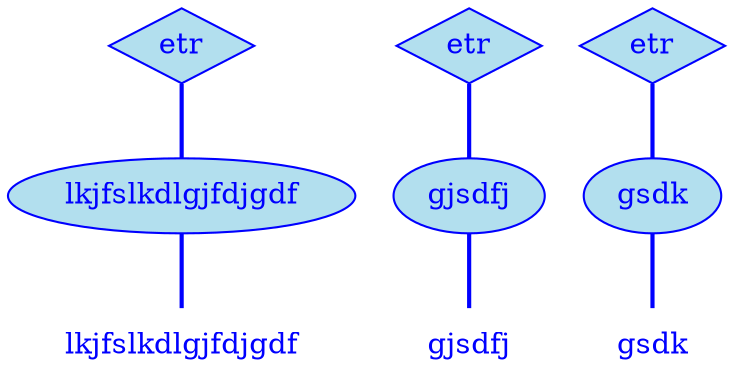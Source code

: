 digraph g {
	graph [bb="0,0,334,180"];
	node [label="\N"];
	graph [_draw_="c 5 -white C 5 -white P 4 0 0 0 180 334 180 334 0 ",
		xdotversion="1.2"];
	"mc1s1_t1#token84" [label=lkjfslkdlgjfdjgdf, shape=plaintext, fillcolor=lightblue2, fontcolor=blue, pos="81,18", width="1.61", height="0.50", _ldraw_="F 14.000000 11 -Times-Roman c 4 -blue T 81 13 0 101 17 -lkjfslkdlgjfdjgdf "];
	"mc1s1_W1#wordmc1s1_t1#token" [label=lkjfslkdlgjfdjgdf, shape=ellipse, fillcolor=lightblue2, fontcolor=blue, pos="81,90", width="2.25", height="0.50", color=blue, style=filled, _draw_="S 6 -filled c 4 -blue C 10 -lightblue2 E 81 90 81 18 ", _ldraw_="F 14.000000 11 -Times-Roman c 4 -blue T 81 85 0 101 17 -lkjfslkdlgjfdjgdf "];
	"mc1s1_P11#pos" [label=etr, shape=diamond, fillcolor=lightblue2, fontcolor=blue, pos="81,162", width="0.75", height="0.50", color=blue, style=filled, _draw_="S 6 -filled c 4 -blue C 10 -lightblue2 P 4 81 180 54 162 81 144 108 162 ", _ldraw_="F 14.000000 11 -Times-Roman c 4 -blue T 81 157 0 20 3 -etr "];
	"mc1s1_t3#token87" [label=gjsdfj, shape=plaintext, fillcolor=lightblue2, fontcolor=blue, pos="215,18", width="0.75", height="0.50", _ldraw_="F 14.000000 11 -Times-Roman c 4 -blue T 215 13 0 35 6 -gjsdfj "];
	"mc1s1_W2#wordmc1s1_t3#token" [label=gjsdfj, shape=ellipse, fillcolor=lightblue2, fontcolor=blue, pos="215,90", width="0.97", height="0.50", color=blue, style=filled, _draw_="S 6 -filled c 4 -blue C 10 -lightblue2 E 215 90 35 18 ", _ldraw_="F 14.000000 11 -Times-Roman c 4 -blue T 215 85 0 35 6 -gjsdfj "];
	"mc1s1_P36#pos" [label=etr, shape=diamond, fillcolor=lightblue2, fontcolor=blue, pos="215,162", width="0.75", height="0.50", color=blue, style=filled, _draw_="S 6 -filled c 4 -blue C 10 -lightblue2 P 4 215 180 188 162 215 144 242 162 ", _ldraw_="F 14.000000 11 -Times-Roman c 4 -blue T 215 157 0 20 3 -etr "];
	"mc1s1_t5#token78" [label=gsdk, shape=plaintext, fillcolor=lightblue2, fontcolor=blue, pos="301,18", width="0.75", height="0.50", _ldraw_="F 14.000000 11 -Times-Roman c 4 -blue T 301 13 0 32 4 -gsdk "];
	"mc1s1_W3#wordmc1s1_t5#token" [label=gsdk, shape=ellipse, fillcolor=lightblue2, fontcolor=blue, pos="301,90", width="0.92", height="0.50", color=blue, style=filled, _draw_="S 6 -filled c 4 -blue C 10 -lightblue2 E 301 90 33 18 ", _ldraw_="F 14.000000 11 -Times-Roman c 4 -blue T 301 85 0 32 4 -gsdk "];
	"mc1s1_P61#pos" [label=etr, shape=diamond, fillcolor=lightblue2, fontcolor=blue, pos="301,162", width="0.75", height="0.50", color=blue, style=filled, _draw_="S 6 -filled c 4 -blue C 10 -lightblue2 P 4 301 180 274 162 301 144 328 162 ", _ldraw_="F 14.000000 11 -Times-Roman c 4 -blue T 301 157 0 20 3 -etr "];
	"mc1s1_W1#wordmc1s1_t1#token" -> "mc1s1_t1#token84" [arrowhead=none, color=blue, fontcolor=blue, style=bold, minlen=1, pos="81,72 81,61 81,47 81,36", _draw_="S 4 -bold c 4 -blue B 4 81 72 81 61 81 47 81 36 "];
	"mc1s1_P11#pos" -> "mc1s1_W1#wordmc1s1_t1#token" [arrowhead=none, color=blue, fontcolor=blue, style=bold, minlen=1, pos="81,144 81,133 81,119 81,108", _draw_="S 4 -bold c 4 -blue B 4 81 144 81 133 81 119 81 108 "];
	"mc1s1_W2#wordmc1s1_t3#token" -> "mc1s1_t3#token87" [arrowhead=none, color=blue, fontcolor=blue, style=bold, minlen=1, pos="215,72 215,61 215,47 215,36", _draw_="S 4 -bold c 4 -blue B 4 215 72 215 61 215 47 215 36 "];
	"mc1s1_P36#pos" -> "mc1s1_W2#wordmc1s1_t3#token" [arrowhead=none, color=blue, fontcolor=blue, style=bold, minlen=1, pos="215,144 215,133 215,119 215,108", _draw_="S 4 -bold c 4 -blue B 4 215 144 215 133 215 119 215 108 "];
	"mc1s1_W3#wordmc1s1_t5#token" -> "mc1s1_t5#token78" [arrowhead=none, color=blue, fontcolor=blue, style=bold, minlen=1, pos="301,72 301,61 301,47 301,36", _draw_="S 4 -bold c 4 -blue B 4 301 72 301 61 301 47 301 36 "];
	"mc1s1_P61#pos" -> "mc1s1_W3#wordmc1s1_t5#token" [arrowhead=none, color=blue, fontcolor=blue, style=bold, minlen=1, pos="301,144 301,133 301,119 301,108", _draw_="S 4 -bold c 4 -blue B 4 301 144 301 133 301 119 301 108 "];
}
